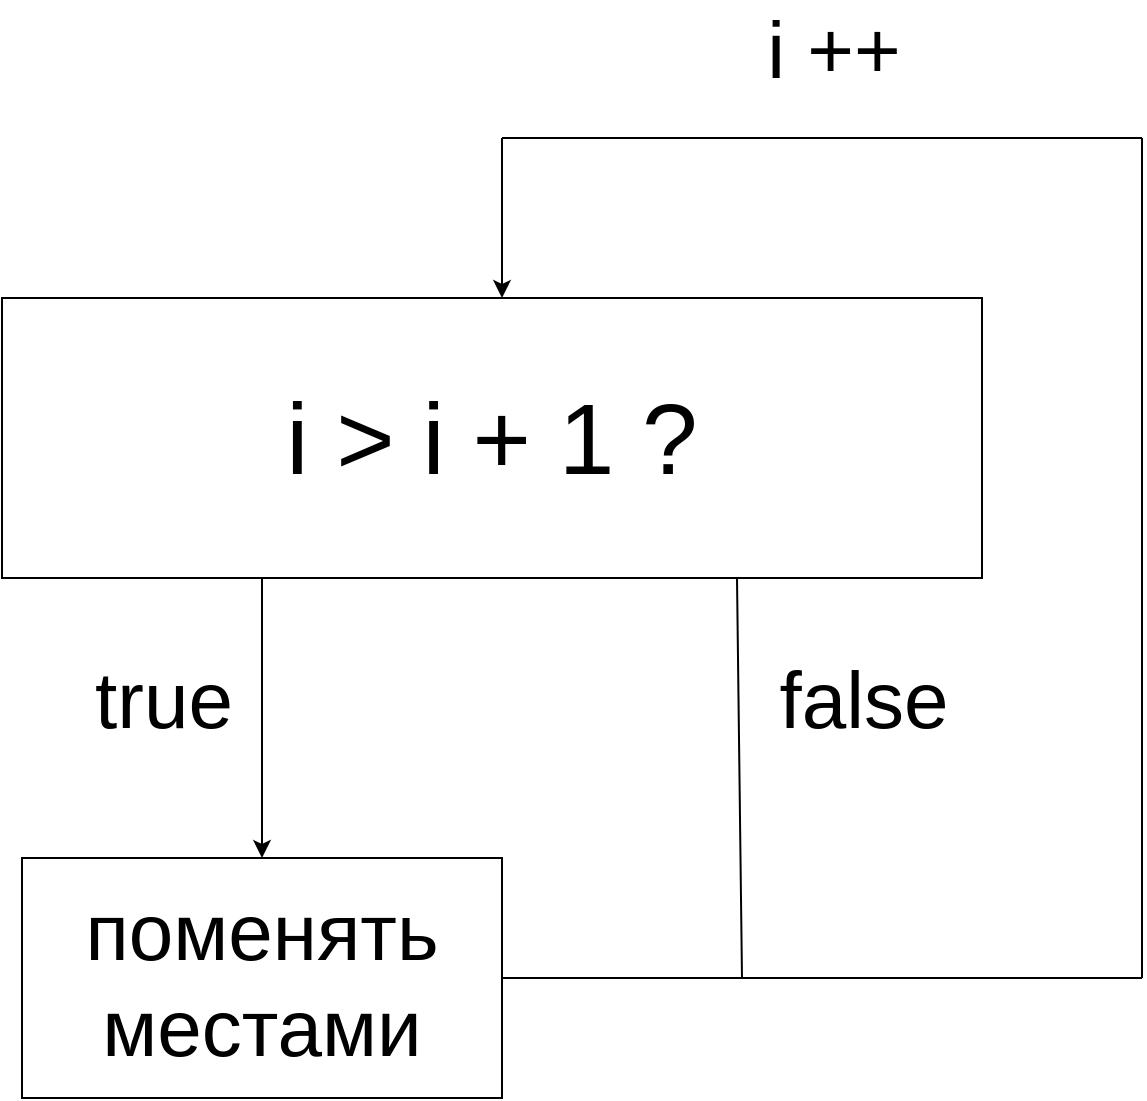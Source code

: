 <mxfile version="16.0.0" type="github">
  <diagram id="kgpKYQtTHZ0yAKxKKP6v" name="Page-1">
    <mxGraphModel dx="1384" dy="772" grid="1" gridSize="10" guides="1" tooltips="1" connect="1" arrows="1" fold="1" page="1" pageScale="1" pageWidth="850" pageHeight="1100" math="0" shadow="0">
      <root>
        <mxCell id="0" />
        <mxCell id="1" parent="0" />
        <mxCell id="S-2PhiHyGz5k_K10INvh-9" value="i &amp;gt; i + 1 ?" style="rounded=0;whiteSpace=wrap;html=1;fontSize=50;" vertex="1" parent="1">
          <mxGeometry x="139" y="350" width="490" height="140" as="geometry" />
        </mxCell>
        <mxCell id="S-2PhiHyGz5k_K10INvh-10" value="" style="endArrow=classic;html=1;rounded=0;fontSize=50;" edge="1" parent="1">
          <mxGeometry width="50" height="50" relative="1" as="geometry">
            <mxPoint x="269" y="490" as="sourcePoint" />
            <mxPoint x="269" y="630" as="targetPoint" />
          </mxGeometry>
        </mxCell>
        <mxCell id="S-2PhiHyGz5k_K10INvh-12" value="поменять местами" style="rounded=0;whiteSpace=wrap;html=1;fontSize=40;" vertex="1" parent="1">
          <mxGeometry x="149" y="630" width="240" height="120" as="geometry" />
        </mxCell>
        <mxCell id="S-2PhiHyGz5k_K10INvh-14" value="" style="endArrow=none;html=1;rounded=0;fontSize=40;exitX=1;exitY=0.5;exitDx=0;exitDy=0;" edge="1" parent="1" source="S-2PhiHyGz5k_K10INvh-12">
          <mxGeometry width="50" height="50" relative="1" as="geometry">
            <mxPoint x="449" y="550" as="sourcePoint" />
            <mxPoint x="709" y="690" as="targetPoint" />
          </mxGeometry>
        </mxCell>
        <mxCell id="S-2PhiHyGz5k_K10INvh-15" value="" style="endArrow=none;html=1;rounded=0;fontSize=40;" edge="1" parent="1">
          <mxGeometry width="50" height="50" relative="1" as="geometry">
            <mxPoint x="709" y="690" as="sourcePoint" />
            <mxPoint x="709" y="270" as="targetPoint" />
          </mxGeometry>
        </mxCell>
        <mxCell id="S-2PhiHyGz5k_K10INvh-16" value="" style="endArrow=none;html=1;rounded=0;fontSize=40;" edge="1" parent="1">
          <mxGeometry width="50" height="50" relative="1" as="geometry">
            <mxPoint x="389" y="270" as="sourcePoint" />
            <mxPoint x="709" y="270" as="targetPoint" />
          </mxGeometry>
        </mxCell>
        <mxCell id="S-2PhiHyGz5k_K10INvh-17" value="" style="endArrow=classic;html=1;rounded=0;fontSize=40;" edge="1" parent="1">
          <mxGeometry width="50" height="50" relative="1" as="geometry">
            <mxPoint x="389" y="270" as="sourcePoint" />
            <mxPoint x="389" y="350" as="targetPoint" />
          </mxGeometry>
        </mxCell>
        <mxCell id="S-2PhiHyGz5k_K10INvh-18" value="" style="endArrow=none;html=1;rounded=0;fontSize=40;entryX=0.75;entryY=1;entryDx=0;entryDy=0;" edge="1" parent="1" target="S-2PhiHyGz5k_K10INvh-9">
          <mxGeometry width="50" height="50" relative="1" as="geometry">
            <mxPoint x="509" y="690" as="sourcePoint" />
            <mxPoint x="499" y="510" as="targetPoint" />
          </mxGeometry>
        </mxCell>
        <mxCell id="S-2PhiHyGz5k_K10INvh-20" value="true" style="text;html=1;strokeColor=none;fillColor=none;align=center;verticalAlign=middle;whiteSpace=wrap;rounded=0;fontSize=40;" vertex="1" parent="1">
          <mxGeometry x="190" y="535" width="60" height="30" as="geometry" />
        </mxCell>
        <mxCell id="S-2PhiHyGz5k_K10INvh-21" value="false" style="text;html=1;strokeColor=none;fillColor=none;align=center;verticalAlign=middle;whiteSpace=wrap;rounded=0;fontSize=40;" vertex="1" parent="1">
          <mxGeometry x="540" y="535" width="60" height="30" as="geometry" />
        </mxCell>
        <mxCell id="S-2PhiHyGz5k_K10INvh-22" value="i ++" style="text;html=1;strokeColor=none;fillColor=none;align=center;verticalAlign=middle;whiteSpace=wrap;rounded=0;fontSize=40;" vertex="1" parent="1">
          <mxGeometry x="510" y="210" width="90" height="30" as="geometry" />
        </mxCell>
      </root>
    </mxGraphModel>
  </diagram>
</mxfile>
